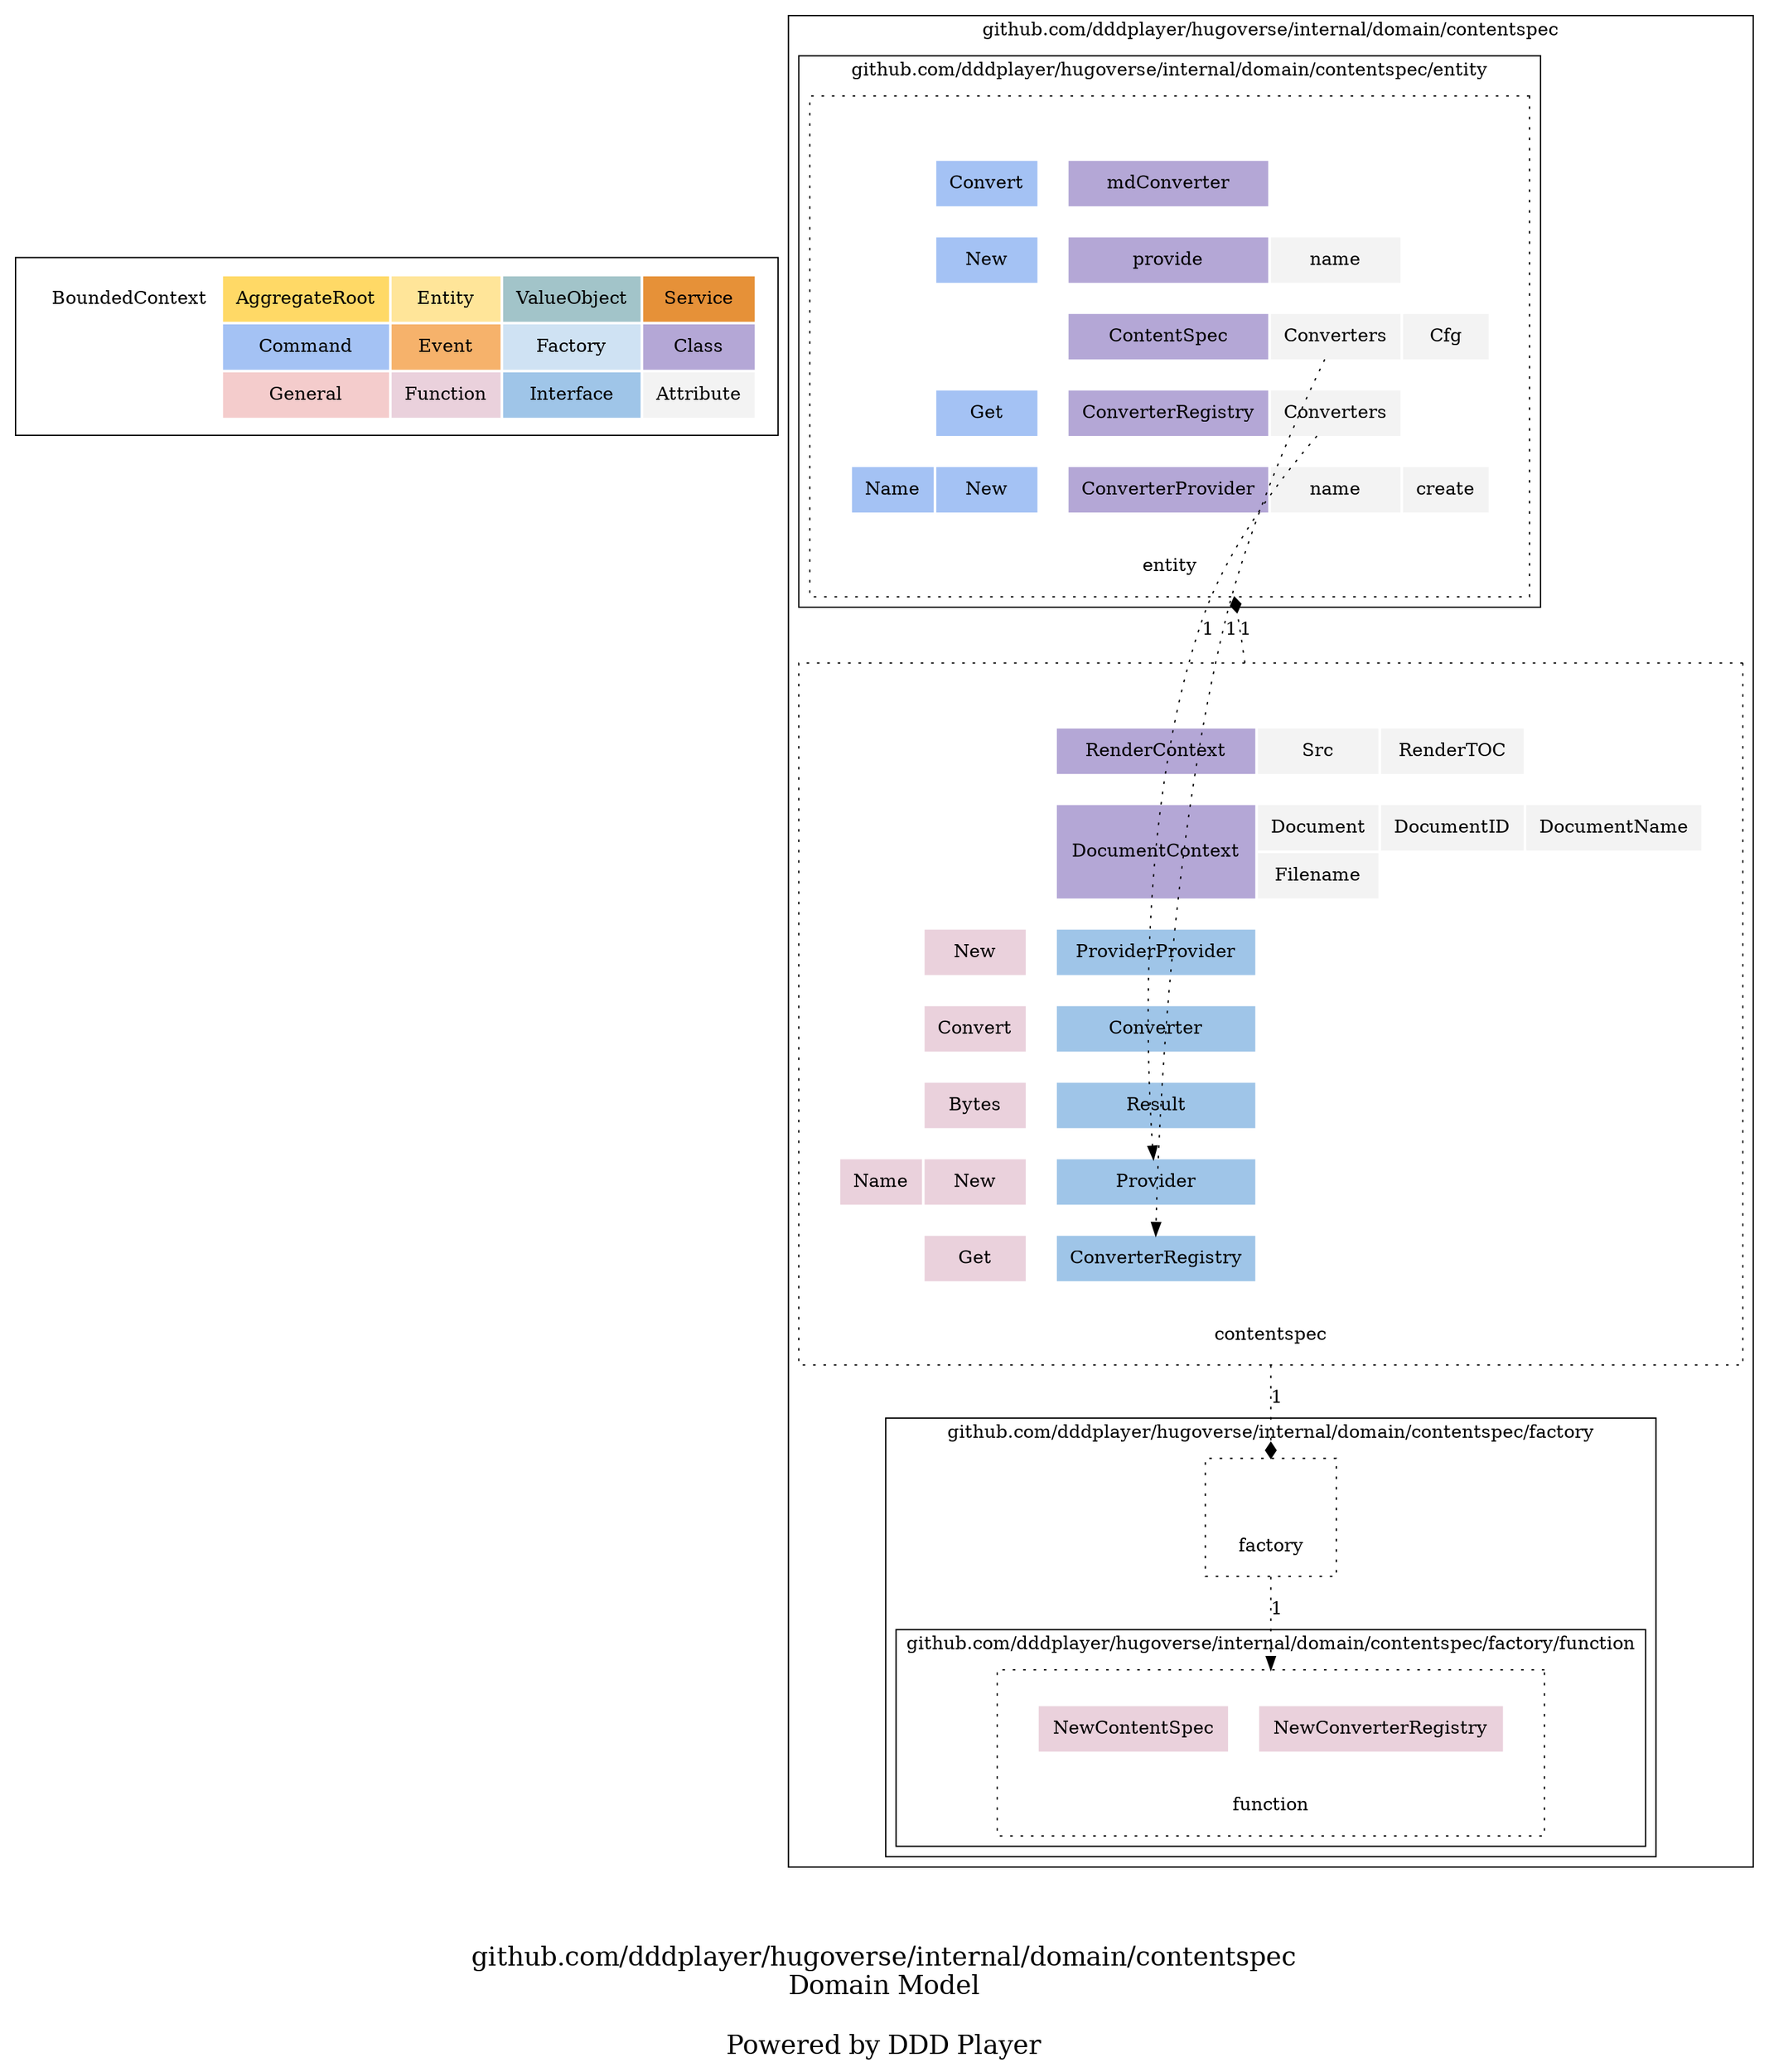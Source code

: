 digraph {
	node [style=dotted shape=rect]

    subgraph cluster_ddd_concept{
		node [color=white]

        ddd_concept [label=<
        <table border="0" cellpadding="10">
		<tr>
			<td bgcolor="#ffffff00" rowspan="1" colspan="1">BoundedContext</td>
			<td bgcolor="#ffd966ff" rowspan="1" colspan="1">AggregateRoot</td>
			<td bgcolor="#ffe599ff" rowspan="1" colspan="1">Entity</td>
			<td bgcolor="#a2c4c9ff" rowspan="1" colspan="1">ValueObject</td>
			<td bgcolor="#e69138ff" rowspan="1" colspan="1">Service</td>
		</tr>
		<tr>
			<td bgcolor="white" rowspan="1" colspan="1"></td>
			<td bgcolor="#a4c2f4ff" rowspan="1" colspan="1">Command</td>
			<td bgcolor="#f6b26bff" rowspan="1" colspan="1">Event</td>
			<td bgcolor="#cfe2f3ff" rowspan="1" colspan="1">Factory</td>
			<td bgcolor="#b4a7d6ff" rowspan="1" colspan="1">Class</td>
			
		</tr>
		<tr>
			<td bgcolor="white" rowspan="1" colspan="1"></td>
			<td bgcolor="#f4ccccff" rowspan="1" colspan="1">General</td>
			<td bgcolor="#ead1dcff" rowspan="1" colspan="1">Function</td>
			<td bgcolor="#9fc5e8ff" rowspan="1" colspan="1">Interface</td>
			<td bgcolor="#f3f3f3ff" rowspan="1" colspan="1">Attribute</td>
		</tr>
        </table>
        > ]
	}

    
		subgraph cluster_dQal5L {
	
		
    	dQal5L [label=<
        <table border="0" cellpadding="10">
			
				<tr>
		
			<td port="first_blank_row" bgcolor="white" rowspan="1" colspan="1"></td>
	</tr>
				<tr>
		
			<td port="" bgcolor="white" rowspan="1" colspan="1"></td>
	</tr>
				<tr>
		
			<td port="" bgcolor="white" rowspan="1" colspan="1"></td>
			<td port="" bgcolor="white" rowspan="1" colspan="1"></td>
			<td port="" bgcolor="white" rowspan="1" colspan="1"></td>
			<td port="" bgcolor="white" rowspan="1" colspan="1"></td>
			<td port="dc4gTsd" bgcolor="#b4a7d6ff" rowspan="1" colspan="1">RenderContext</td>
			<td port="deptOla" bgcolor="#f3f3f3ff" rowspan="1" colspan="1">Src</td>
			<td port="dbunNz4" bgcolor="#f3f3f3ff" rowspan="1" colspan="1">RenderTOC</td>
			<td port="" bgcolor="white" rowspan="1" colspan="1"></td>
			<td port="" bgcolor="white" rowspan="1" colspan="1"></td>
	</tr>
				<tr>
		
			<td port="" bgcolor="white" rowspan="1" colspan="1"></td>
	</tr>
				<tr>
		
			<td port="" bgcolor="white" rowspan="1" colspan="1"></td>
			<td port="" bgcolor="white" rowspan="1" colspan="1"></td>
			<td port="" bgcolor="white" rowspan="1" colspan="1"></td>
			<td port="" bgcolor="white" rowspan="1" colspan="1"></td>
			<td port="dcORSfc" bgcolor="#b4a7d6ff" rowspan="2" colspan="1">DocumentContext</td>
			<td port="db54QTE" bgcolor="#f3f3f3ff" rowspan="1" colspan="1">Document</td>
			<td port="db3rIGb" bgcolor="#f3f3f3ff" rowspan="1" colspan="1">DocumentID</td>
			<td port="dcjokER" bgcolor="#f3f3f3ff" rowspan="1" colspan="1">DocumentName</td>
			<td port="" bgcolor="white" rowspan="1" colspan="1"></td>
	</tr>
				<tr>
		
			<td port="" bgcolor="white" rowspan="1" colspan="1"></td>
			<td port="" bgcolor="white" rowspan="1" colspan="1"></td>
			<td port="" bgcolor="white" rowspan="1" colspan="1"></td>
			<td port="" bgcolor="white" rowspan="1" colspan="1"></td>
			<td port="ddsmFfU" bgcolor="#f3f3f3ff" rowspan="1" colspan="1">Filename</td>
			<td port="" bgcolor="white" rowspan="1" colspan="1"></td>
			<td port="" bgcolor="white" rowspan="1" colspan="1"></td>
			<td port="" bgcolor="white" rowspan="1" colspan="1"></td>
	</tr>
				<tr>
		
			<td port="" bgcolor="white" rowspan="1" colspan="1"></td>
	</tr>
				<tr>
		
			<td port="" bgcolor="white" rowspan="1" colspan="1"></td>
			<td port="" bgcolor="white" rowspan="1" colspan="1"></td>
			<td port="dea9y41" bgcolor="#ead1dcff" rowspan="1" colspan="1">New</td>
			<td port="" bgcolor="white" rowspan="1" colspan="1"></td>
			<td port="dcBRlBM" bgcolor="#9fc5e8ff" rowspan="1" colspan="1">ProviderProvider</td>
			<td port="" bgcolor="white" rowspan="1" colspan="1"></td>
			<td port="" bgcolor="white" rowspan="1" colspan="1"></td>
			<td port="" bgcolor="white" rowspan="1" colspan="1"></td>
			<td port="" bgcolor="white" rowspan="1" colspan="1"></td>
	</tr>
				<tr>
		
			<td port="" bgcolor="white" rowspan="1" colspan="1"></td>
	</tr>
				<tr>
		
			<td port="" bgcolor="white" rowspan="1" colspan="1"></td>
			<td port="" bgcolor="white" rowspan="1" colspan="1"></td>
			<td port="d4KwhQ" bgcolor="#ead1dcff" rowspan="1" colspan="1">Convert</td>
			<td port="" bgcolor="white" rowspan="1" colspan="1"></td>
			<td port="ddnrCcq" bgcolor="#9fc5e8ff" rowspan="1" colspan="1">Converter</td>
			<td port="" bgcolor="white" rowspan="1" colspan="1"></td>
			<td port="" bgcolor="white" rowspan="1" colspan="1"></td>
			<td port="" bgcolor="white" rowspan="1" colspan="1"></td>
			<td port="" bgcolor="white" rowspan="1" colspan="1"></td>
	</tr>
				<tr>
		
			<td port="" bgcolor="white" rowspan="1" colspan="1"></td>
	</tr>
				<tr>
		
			<td port="" bgcolor="white" rowspan="1" colspan="1"></td>
			<td port="" bgcolor="white" rowspan="1" colspan="1"></td>
			<td port="dbncqIv" bgcolor="#ead1dcff" rowspan="1" colspan="1">Bytes</td>
			<td port="" bgcolor="white" rowspan="1" colspan="1"></td>
			<td port="ddx3juf" bgcolor="#9fc5e8ff" rowspan="1" colspan="1">Result</td>
			<td port="" bgcolor="white" rowspan="1" colspan="1"></td>
			<td port="" bgcolor="white" rowspan="1" colspan="1"></td>
			<td port="" bgcolor="white" rowspan="1" colspan="1"></td>
			<td port="" bgcolor="white" rowspan="1" colspan="1"></td>
	</tr>
				<tr>
		
			<td port="" bgcolor="white" rowspan="1" colspan="1"></td>
	</tr>
				<tr>
		
			<td port="" bgcolor="white" rowspan="1" colspan="1"></td>
			<td port="dbwRRLB" bgcolor="#ead1dcff" rowspan="1" colspan="1">Name</td>
			<td port="d34Po4" bgcolor="#ead1dcff" rowspan="1" colspan="1">New</td>
			<td port="" bgcolor="white" rowspan="1" colspan="1"></td>
			<td port="dcY4PKH" bgcolor="#9fc5e8ff" rowspan="1" colspan="1">Provider</td>
			<td port="" bgcolor="white" rowspan="1" colspan="1"></td>
			<td port="" bgcolor="white" rowspan="1" colspan="1"></td>
			<td port="" bgcolor="white" rowspan="1" colspan="1"></td>
			<td port="" bgcolor="white" rowspan="1" colspan="1"></td>
	</tr>
				<tr>
		
			<td port="" bgcolor="white" rowspan="1" colspan="1"></td>
	</tr>
				<tr>
		
			<td port="" bgcolor="white" rowspan="1" colspan="1"></td>
			<td port="" bgcolor="white" rowspan="1" colspan="1"></td>
			<td port="dYQqLA" bgcolor="#ead1dcff" rowspan="1" colspan="1">Get</td>
			<td port="" bgcolor="white" rowspan="1" colspan="1"></td>
			<td port="dcNwaWt" bgcolor="#9fc5e8ff" rowspan="1" colspan="1">ConverterRegistry</td>
			<td port="" bgcolor="white" rowspan="1" colspan="1"></td>
			<td port="" bgcolor="white" rowspan="1" colspan="1"></td>
			<td port="" bgcolor="white" rowspan="1" colspan="1"></td>
			<td port="" bgcolor="white" rowspan="1" colspan="1"></td>
	</tr>
				<tr>
		
			<td port="" bgcolor="white" rowspan="1" colspan="1"></td>
	</tr>
				<tr>
		
			<td port="" bgcolor="white" rowspan="1" colspan="9">contentspec</td>
	</tr>
        </table>
        > ]
	

	label = "github.com/dddplayer/hugoverse/internal/domain/contentspec"

	
		subgraph cluster_depuPup {
	
		
    	depuPup [label=<
        <table border="0" cellpadding="10">
			
				<tr>
		
			<td port="first_blank_row" bgcolor="white" rowspan="1" colspan="1"></td>
	</tr>
				<tr>
		
			<td port="" bgcolor="white" rowspan="1" colspan="1"></td>
	</tr>
				<tr>
		
			<td port="" bgcolor="white" rowspan="1" colspan="1"></td>
			<td port="" bgcolor="white" rowspan="1" colspan="1"></td>
			<td port="ddyZhHn" bgcolor="#a4c2f4ff" rowspan="1" colspan="1">Convert</td>
			<td port="" bgcolor="white" rowspan="1" colspan="1"></td>
			<td port="dcou2EJ" bgcolor="#b4a7d6ff" rowspan="1" colspan="1">mdConverter</td>
			<td port="" bgcolor="white" rowspan="1" colspan="1"></td>
			<td port="" bgcolor="white" rowspan="1" colspan="1"></td>
			<td port="" bgcolor="white" rowspan="1" colspan="1"></td>
	</tr>
				<tr>
		
			<td port="" bgcolor="white" rowspan="1" colspan="1"></td>
	</tr>
				<tr>
		
			<td port="" bgcolor="white" rowspan="1" colspan="1"></td>
			<td port="" bgcolor="white" rowspan="1" colspan="1"></td>
			<td port="dYuqPM" bgcolor="#a4c2f4ff" rowspan="1" colspan="1">New</td>
			<td port="" bgcolor="white" rowspan="1" colspan="1"></td>
			<td port="ddYW9Lh" bgcolor="#b4a7d6ff" rowspan="1" colspan="1">provide</td>
			<td port="dcD0v0v" bgcolor="#f3f3f3ff" rowspan="1" colspan="1">name</td>
			<td port="" bgcolor="white" rowspan="1" colspan="1"></td>
			<td port="" bgcolor="white" rowspan="1" colspan="1"></td>
	</tr>
				<tr>
		
			<td port="" bgcolor="white" rowspan="1" colspan="1"></td>
	</tr>
				<tr>
		
			<td port="" bgcolor="white" rowspan="1" colspan="1"></td>
			<td port="" bgcolor="white" rowspan="1" colspan="1"></td>
			<td port="" bgcolor="white" rowspan="1" colspan="1"></td>
			<td port="" bgcolor="white" rowspan="1" colspan="1"></td>
			<td port="dFivVu" bgcolor="#b4a7d6ff" rowspan="1" colspan="1">ContentSpec</td>
			<td port="ddhlfss" bgcolor="#f3f3f3ff" rowspan="1" colspan="1">Converters</td>
			<td port="dc88TsZ" bgcolor="#f3f3f3ff" rowspan="1" colspan="1">Cfg</td>
			<td port="" bgcolor="white" rowspan="1" colspan="1"></td>
	</tr>
				<tr>
		
			<td port="" bgcolor="white" rowspan="1" colspan="1"></td>
	</tr>
				<tr>
		
			<td port="" bgcolor="white" rowspan="1" colspan="1"></td>
			<td port="" bgcolor="white" rowspan="1" colspan="1"></td>
			<td port="ddZAq2i" bgcolor="#a4c2f4ff" rowspan="1" colspan="1">Get</td>
			<td port="" bgcolor="white" rowspan="1" colspan="1"></td>
			<td port="dbHCPkF" bgcolor="#b4a7d6ff" rowspan="1" colspan="1">ConverterRegistry</td>
			<td port="dboA9v7" bgcolor="#f3f3f3ff" rowspan="1" colspan="1">Converters</td>
			<td port="" bgcolor="white" rowspan="1" colspan="1"></td>
			<td port="" bgcolor="white" rowspan="1" colspan="1"></td>
	</tr>
				<tr>
		
			<td port="" bgcolor="white" rowspan="1" colspan="1"></td>
	</tr>
				<tr>
		
			<td port="" bgcolor="white" rowspan="1" colspan="1"></td>
			<td port="ddABS41" bgcolor="#a4c2f4ff" rowspan="1" colspan="1">Name</td>
			<td port="dcJZ6Vg" bgcolor="#a4c2f4ff" rowspan="1" colspan="1">New</td>
			<td port="" bgcolor="white" rowspan="1" colspan="1"></td>
			<td port="dcLVFWb" bgcolor="#b4a7d6ff" rowspan="1" colspan="1">ConverterProvider</td>
			<td port="dbcgDgf" bgcolor="#f3f3f3ff" rowspan="1" colspan="1">name</td>
			<td port="ddT0UVq" bgcolor="#f3f3f3ff" rowspan="1" colspan="1">create</td>
			<td port="" bgcolor="white" rowspan="1" colspan="1"></td>
	</tr>
				<tr>
		
			<td port="" bgcolor="white" rowspan="1" colspan="1"></td>
	</tr>
				<tr>
		
			<td port="" bgcolor="white" rowspan="1" colspan="8">entity</td>
	</tr>
        </table>
        > ]
	

	label = "github.com/dddplayer/hugoverse/internal/domain/contentspec/entity"

	
    }
		subgraph cluster_dezIify {
	
		
    	dezIify [label=<
        <table border="0" cellpadding="10">
			
				<tr>
		
			<td port="first_blank_row" bgcolor="white" rowspan="1" colspan="1"></td>
	</tr>
				<tr>
		
			<td port="" bgcolor="white" rowspan="1" colspan="1"></td>
	</tr>
				<tr>
		
			<td port="" bgcolor="white" rowspan="1" colspan="6">factory</td>
	</tr>
        </table>
        > ]
	

	label = "github.com/dddplayer/hugoverse/internal/domain/contentspec/factory"

	
		subgraph cluster_dc4HJGF {
	
		
    	dc4HJGF [label=<
        <table border="0" cellpadding="10">
			
				<tr>
		
			<td port="first_blank_row" bgcolor="white" rowspan="1" colspan="1"></td>
	</tr>
				<tr>
		
			<td port="" bgcolor="white" rowspan="1" colspan="1"></td>
			<td port="dqFkjP" bgcolor="#ead1dcff" rowspan="1" colspan="2">NewContentSpec</td>
			<td port="" bgcolor="white" rowspan="1" colspan="1"></td>
			<td port="dc6esFa" bgcolor="#ead1dcff" rowspan="1" colspan="2">NewConverterRegistry</td>
			<td port="" bgcolor="white" rowspan="1" colspan="1"></td>
	</tr>
				<tr>
		
			<td port="" bgcolor="white" rowspan="1" colspan="1"></td>
	</tr>
				<tr>
		
			<td port="" bgcolor="white" rowspan="1" colspan="7">function</td>
	</tr>
        </table>
        > ]
	

	label = "github.com/dddplayer/hugoverse/internal/domain/contentspec/factory/function"

	
    }
    }
    }
		subgraph cluster_depuPup {
	
		
    	depuPup [label=<
        <table border="0" cellpadding="10">
			
				<tr>
		
			<td port="first_blank_row" bgcolor="white" rowspan="1" colspan="1"></td>
	</tr>
				<tr>
		
			<td port="" bgcolor="white" rowspan="1" colspan="1"></td>
	</tr>
				<tr>
		
			<td port="" bgcolor="white" rowspan="1" colspan="1"></td>
			<td port="" bgcolor="white" rowspan="1" colspan="1"></td>
			<td port="ddyZhHn" bgcolor="#a4c2f4ff" rowspan="1" colspan="1">Convert</td>
			<td port="" bgcolor="white" rowspan="1" colspan="1"></td>
			<td port="dcou2EJ" bgcolor="#b4a7d6ff" rowspan="1" colspan="1">mdConverter</td>
			<td port="" bgcolor="white" rowspan="1" colspan="1"></td>
			<td port="" bgcolor="white" rowspan="1" colspan="1"></td>
			<td port="" bgcolor="white" rowspan="1" colspan="1"></td>
	</tr>
				<tr>
		
			<td port="" bgcolor="white" rowspan="1" colspan="1"></td>
	</tr>
				<tr>
		
			<td port="" bgcolor="white" rowspan="1" colspan="1"></td>
			<td port="" bgcolor="white" rowspan="1" colspan="1"></td>
			<td port="dYuqPM" bgcolor="#a4c2f4ff" rowspan="1" colspan="1">New</td>
			<td port="" bgcolor="white" rowspan="1" colspan="1"></td>
			<td port="ddYW9Lh" bgcolor="#b4a7d6ff" rowspan="1" colspan="1">provide</td>
			<td port="dcD0v0v" bgcolor="#f3f3f3ff" rowspan="1" colspan="1">name</td>
			<td port="" bgcolor="white" rowspan="1" colspan="1"></td>
			<td port="" bgcolor="white" rowspan="1" colspan="1"></td>
	</tr>
				<tr>
		
			<td port="" bgcolor="white" rowspan="1" colspan="1"></td>
	</tr>
				<tr>
		
			<td port="" bgcolor="white" rowspan="1" colspan="1"></td>
			<td port="" bgcolor="white" rowspan="1" colspan="1"></td>
			<td port="" bgcolor="white" rowspan="1" colspan="1"></td>
			<td port="" bgcolor="white" rowspan="1" colspan="1"></td>
			<td port="dFivVu" bgcolor="#b4a7d6ff" rowspan="1" colspan="1">ContentSpec</td>
			<td port="ddhlfss" bgcolor="#f3f3f3ff" rowspan="1" colspan="1">Converters</td>
			<td port="dc88TsZ" bgcolor="#f3f3f3ff" rowspan="1" colspan="1">Cfg</td>
			<td port="" bgcolor="white" rowspan="1" colspan="1"></td>
	</tr>
				<tr>
		
			<td port="" bgcolor="white" rowspan="1" colspan="1"></td>
	</tr>
				<tr>
		
			<td port="" bgcolor="white" rowspan="1" colspan="1"></td>
			<td port="" bgcolor="white" rowspan="1" colspan="1"></td>
			<td port="ddZAq2i" bgcolor="#a4c2f4ff" rowspan="1" colspan="1">Get</td>
			<td port="" bgcolor="white" rowspan="1" colspan="1"></td>
			<td port="dbHCPkF" bgcolor="#b4a7d6ff" rowspan="1" colspan="1">ConverterRegistry</td>
			<td port="dboA9v7" bgcolor="#f3f3f3ff" rowspan="1" colspan="1">Converters</td>
			<td port="" bgcolor="white" rowspan="1" colspan="1"></td>
			<td port="" bgcolor="white" rowspan="1" colspan="1"></td>
	</tr>
				<tr>
		
			<td port="" bgcolor="white" rowspan="1" colspan="1"></td>
	</tr>
				<tr>
		
			<td port="" bgcolor="white" rowspan="1" colspan="1"></td>
			<td port="ddABS41" bgcolor="#a4c2f4ff" rowspan="1" colspan="1">Name</td>
			<td port="dcJZ6Vg" bgcolor="#a4c2f4ff" rowspan="1" colspan="1">New</td>
			<td port="" bgcolor="white" rowspan="1" colspan="1"></td>
			<td port="dcLVFWb" bgcolor="#b4a7d6ff" rowspan="1" colspan="1">ConverterProvider</td>
			<td port="dbcgDgf" bgcolor="#f3f3f3ff" rowspan="1" colspan="1">name</td>
			<td port="ddT0UVq" bgcolor="#f3f3f3ff" rowspan="1" colspan="1">create</td>
			<td port="" bgcolor="white" rowspan="1" colspan="1"></td>
	</tr>
				<tr>
		
			<td port="" bgcolor="white" rowspan="1" colspan="1"></td>
	</tr>
				<tr>
		
			<td port="" bgcolor="white" rowspan="1" colspan="8">entity</td>
	</tr>
        </table>
        > ]
	

	label = "github.com/dddplayer/hugoverse/internal/domain/contentspec/entity"

	
    }
		subgraph cluster_dezIify {
	
		
    	dezIify [label=<
        <table border="0" cellpadding="10">
			
				<tr>
		
			<td port="first_blank_row" bgcolor="white" rowspan="1" colspan="1"></td>
	</tr>
				<tr>
		
			<td port="" bgcolor="white" rowspan="1" colspan="1"></td>
	</tr>
				<tr>
		
			<td port="" bgcolor="white" rowspan="1" colspan="6">factory</td>
	</tr>
        </table>
        > ]
	

	label = "github.com/dddplayer/hugoverse/internal/domain/contentspec/factory"

	
		subgraph cluster_dc4HJGF {
	
		
    	dc4HJGF [label=<
        <table border="0" cellpadding="10">
			
				<tr>
		
			<td port="first_blank_row" bgcolor="white" rowspan="1" colspan="1"></td>
	</tr>
				<tr>
		
			<td port="" bgcolor="white" rowspan="1" colspan="1"></td>
			<td port="dqFkjP" bgcolor="#ead1dcff" rowspan="1" colspan="2">NewContentSpec</td>
			<td port="" bgcolor="white" rowspan="1" colspan="1"></td>
			<td port="dc6esFa" bgcolor="#ead1dcff" rowspan="1" colspan="2">NewConverterRegistry</td>
			<td port="" bgcolor="white" rowspan="1" colspan="1"></td>
	</tr>
				<tr>
		
			<td port="" bgcolor="white" rowspan="1" colspan="1"></td>
	</tr>
				<tr>
		
			<td port="" bgcolor="white" rowspan="1" colspan="7">function</td>
	</tr>
        </table>
        > ]
	

	label = "github.com/dddplayer/hugoverse/internal/domain/contentspec/factory/function"

	
    }
    }

	
		depuPup:ddhlfss -> dQal5L:dcNwaWt  [style=dotted arrowhead=normal label="1" tooltip="ContentSpec.Converters -> ConverterRegistry: \n\nFrom: contentspec.go (Line: 9, Column: 2) To: . (Line: -1, Column: 0)\n"]
		depuPup:dboA9v7 -> dQal5L:dcY4PKH  [style=dotted arrowhead=normal label="1" tooltip="ConverterRegistry.Converters -> Provider: \n\nFrom: converter.go (Line: 13, Column: 2) To: . (Line: -1, Column: 0)\n"]
		dQal5L -> depuPup  [style=dotted arrowhead=diamond label="1" tooltip="contentspec -> entity: \n\n"]
		dezIify -> dc4HJGF  [style=dotted arrowhead=normal label="1" tooltip="factory -> function: \n\n"]
		dQal5L -> dezIify  [style=dotted arrowhead=diamond label="1" tooltip="contentspec -> factory: \n\n"]

	label = "\n\ngithub.com/dddplayer/hugoverse/internal/domain/contentspec\nDomain Model\n\nPowered by DDD Player";
    fontsize=20;
}
